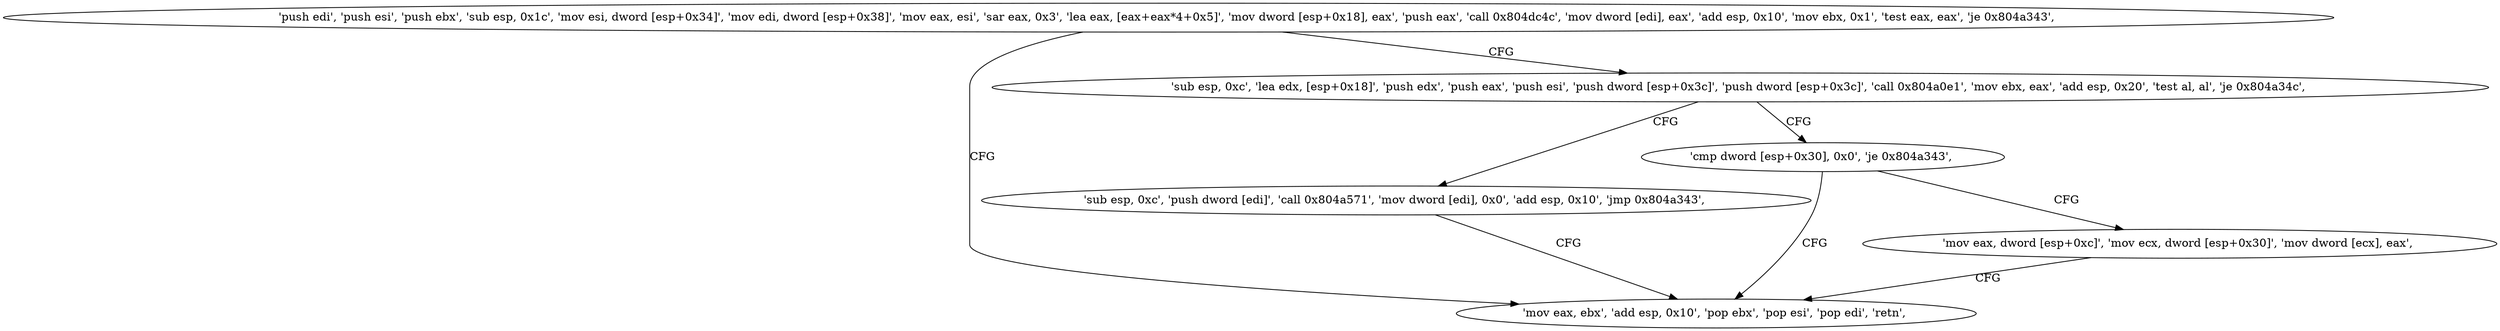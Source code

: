 digraph "func" {
"134521571" [label = "'push edi', 'push esi', 'push ebx', 'sub esp, 0x1c', 'mov esi, dword [esp+0x34]', 'mov edi, dword [esp+0x38]', 'mov eax, esi', 'sar eax, 0x3', 'lea eax, [eax+eax*4+0x5]', 'mov dword [esp+0x18], eax', 'push eax', 'call 0x804dc4c', 'mov dword [edi], eax', 'add esp, 0x10', 'mov ebx, 0x1', 'test eax, eax', 'je 0x804a343', " ]
"134521667" [label = "'mov eax, ebx', 'add esp, 0x10', 'pop ebx', 'pop esi', 'pop edi', 'retn', " ]
"134521618" [label = "'sub esp, 0xc', 'lea edx, [esp+0x18]', 'push edx', 'push eax', 'push esi', 'push dword [esp+0x3c]', 'push dword [esp+0x3c]', 'call 0x804a0e1', 'mov ebx, eax', 'add esp, 0x20', 'test al, al', 'je 0x804a34c', " ]
"134521676" [label = "'sub esp, 0xc', 'push dword [edi]', 'call 0x804a571', 'mov dword [edi], 0x0', 'add esp, 0x10', 'jmp 0x804a343', " ]
"134521650" [label = "'cmp dword [esp+0x30], 0x0', 'je 0x804a343', " ]
"134521657" [label = "'mov eax, dword [esp+0xc]', 'mov ecx, dword [esp+0x30]', 'mov dword [ecx], eax', " ]
"134521571" -> "134521667" [ label = "CFG" ]
"134521571" -> "134521618" [ label = "CFG" ]
"134521618" -> "134521676" [ label = "CFG" ]
"134521618" -> "134521650" [ label = "CFG" ]
"134521676" -> "134521667" [ label = "CFG" ]
"134521650" -> "134521667" [ label = "CFG" ]
"134521650" -> "134521657" [ label = "CFG" ]
"134521657" -> "134521667" [ label = "CFG" ]
}
